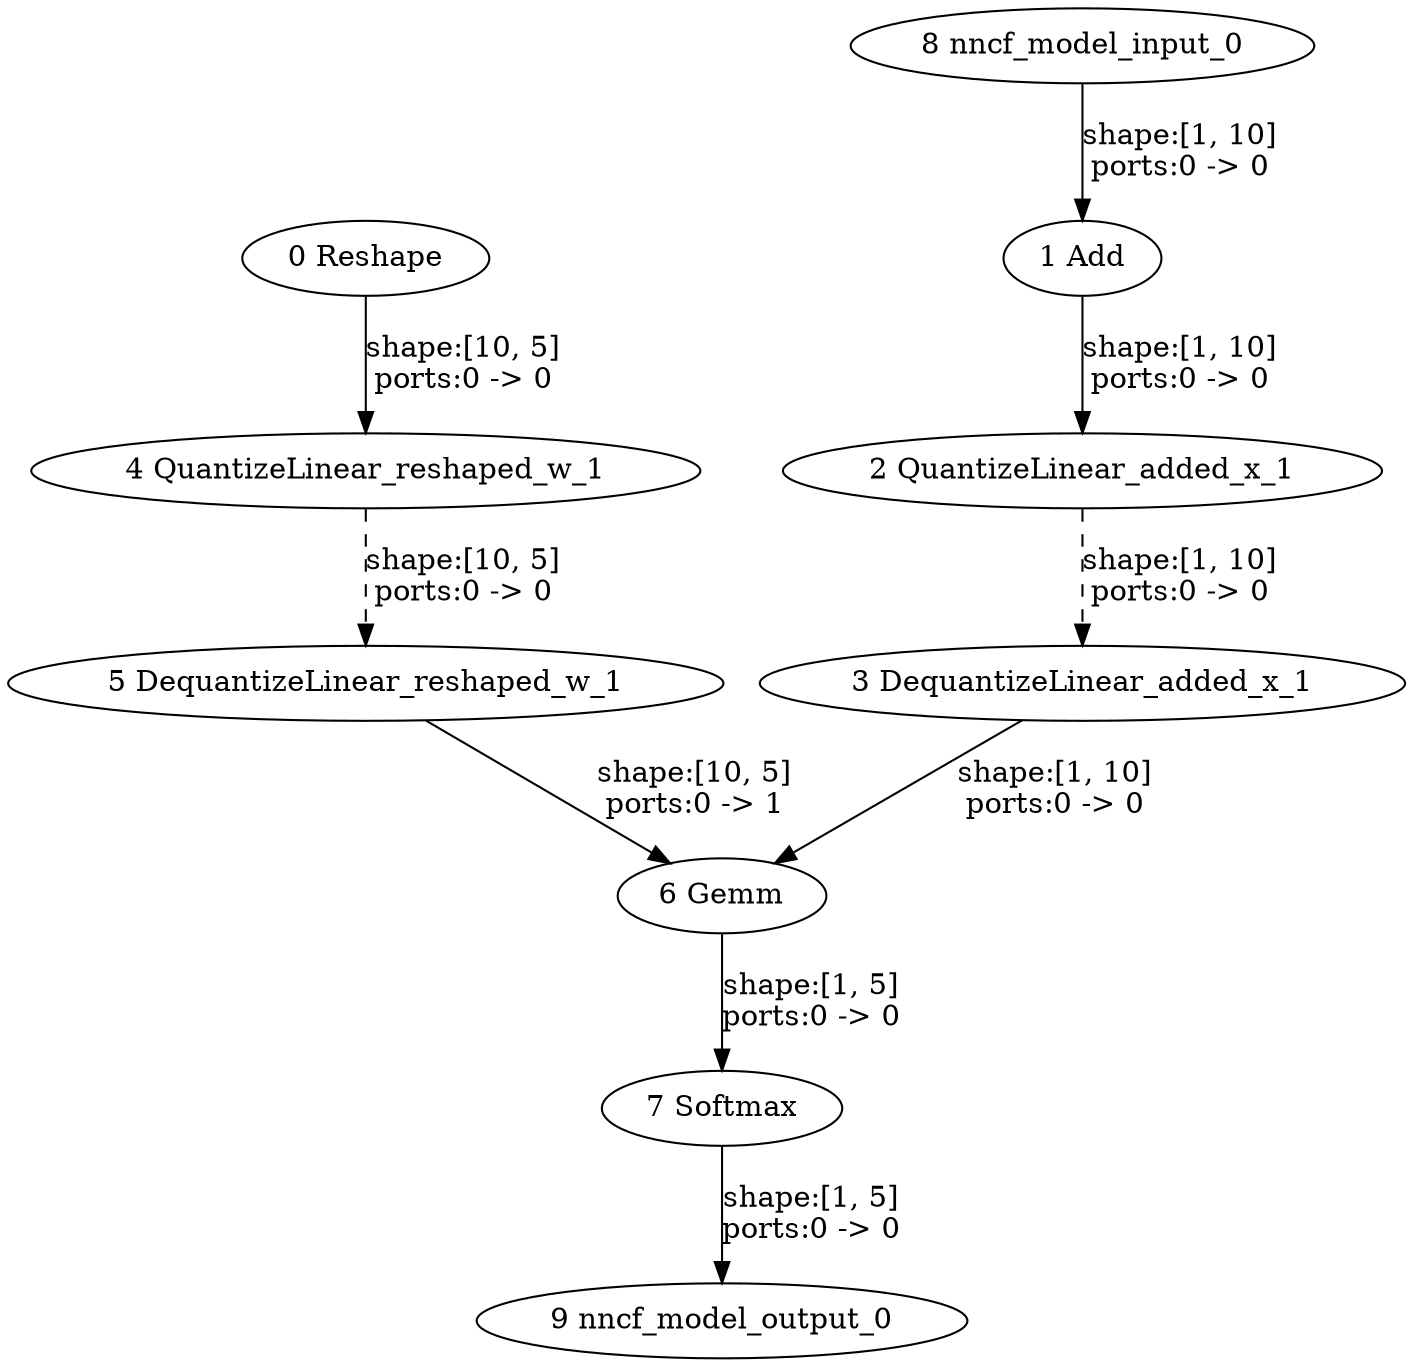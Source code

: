 strict digraph  {
"0 Reshape" [id=0, type=Reshape];
"1 Add" [id=1, type=Add];
"2 QuantizeLinear_added_x_1" [id=2, type=QuantizeLinear];
"3 DequantizeLinear_added_x_1" [id=3, type=DequantizeLinear];
"4 QuantizeLinear_reshaped_w_1" [id=4, type=QuantizeLinear];
"5 DequantizeLinear_reshaped_w_1" [id=5, type=DequantizeLinear];
"6 Gemm" [id=6, type=Gemm];
"7 Softmax" [id=7, type=Softmax];
"8 nncf_model_input_0" [id=8, type=nncf_model_input];
"9 nncf_model_output_0" [id=9, type=nncf_model_output];
"0 Reshape" -> "4 QuantizeLinear_reshaped_w_1"  [label="shape:[10, 5]\nports:0 -> 0", style=solid];
"1 Add" -> "2 QuantizeLinear_added_x_1"  [label="shape:[1, 10]\nports:0 -> 0", style=solid];
"2 QuantizeLinear_added_x_1" -> "3 DequantizeLinear_added_x_1"  [label="shape:[1, 10]\nports:0 -> 0", style=dashed];
"3 DequantizeLinear_added_x_1" -> "6 Gemm"  [label="shape:[1, 10]\nports:0 -> 0", style=solid];
"4 QuantizeLinear_reshaped_w_1" -> "5 DequantizeLinear_reshaped_w_1"  [label="shape:[10, 5]\nports:0 -> 0", style=dashed];
"5 DequantizeLinear_reshaped_w_1" -> "6 Gemm"  [label="shape:[10, 5]\nports:0 -> 1", style=solid];
"6 Gemm" -> "7 Softmax"  [label="shape:[1, 5]\nports:0 -> 0", style=solid];
"7 Softmax" -> "9 nncf_model_output_0"  [label="shape:[1, 5]\nports:0 -> 0", style=solid];
"8 nncf_model_input_0" -> "1 Add"  [label="shape:[1, 10]\nports:0 -> 0", style=solid];
}
